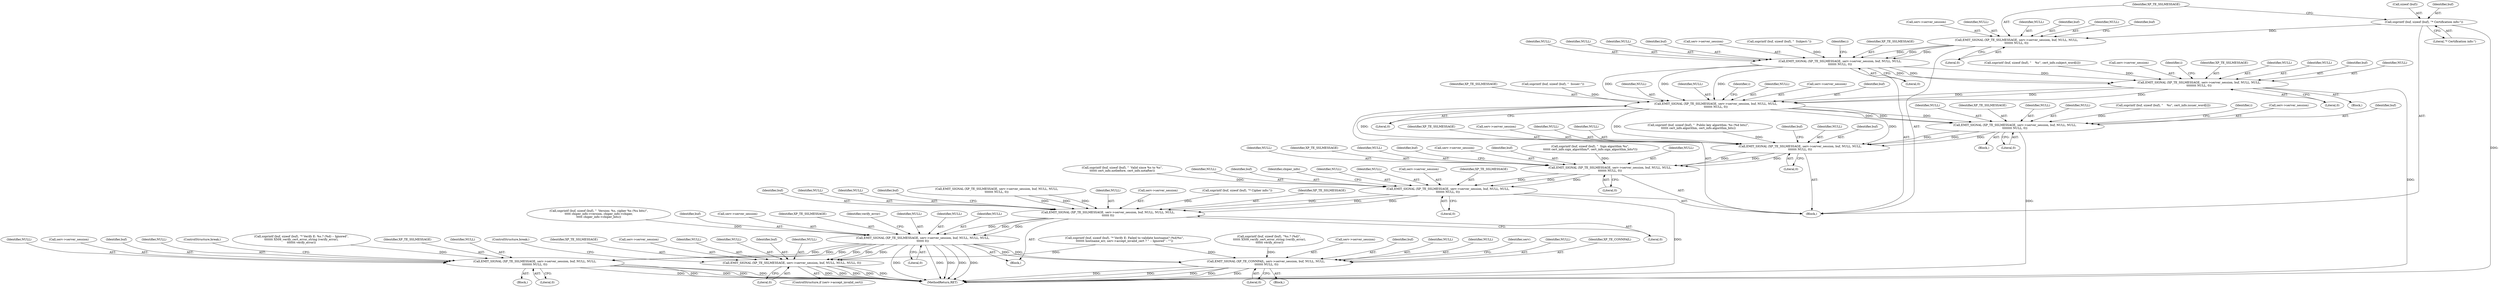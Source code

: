 digraph "0_hexchat_c9b63f7f9be01692b03fa15275135a4910a7e02d@API" {
"1000206" [label="(Call,snprintf (buf, sizeof (buf), \"* Certification info:\"))"];
"1000211" [label="(Call,EMIT_SIGNAL (XP_TE_SSLMESSAGE, serv->server_session, buf, NULL, NULL,\n\t\t\t\t\t\t\t NULL, 0))"];
"1000226" [label="(Call,EMIT_SIGNAL (XP_TE_SSLMESSAGE, serv->server_session, buf, NULL, NULL,\n\t\t\t\t\t\t\t NULL, 0))"];
"1000258" [label="(Call,EMIT_SIGNAL (XP_TE_SSLMESSAGE, serv->server_session, buf, NULL, NULL,\n\t\t\t\t\t\t\t\t NULL, 0))"];
"1000273" [label="(Call,EMIT_SIGNAL (XP_TE_SSLMESSAGE, serv->server_session, buf, NULL, NULL,\n\t\t\t\t\t\t\t NULL, 0))"];
"1000305" [label="(Call,EMIT_SIGNAL (XP_TE_SSLMESSAGE, serv->server_session, buf, NULL, NULL,\n\t\t\t\t\t\t\t\t NULL, 0))"];
"1000326" [label="(Call,EMIT_SIGNAL (XP_TE_SSLMESSAGE, serv->server_session, buf, NULL, NULL,\n\t\t\t\t\t\t\t NULL, 0))"];
"1000344" [label="(Call,EMIT_SIGNAL (XP_TE_SSLMESSAGE, serv->server_session, buf, NULL, NULL,\n\t\t\t\t\t\t\t NULL, 0))"];
"1000365" [label="(Call,EMIT_SIGNAL (XP_TE_SSLMESSAGE, serv->server_session, buf, NULL, NULL,\n\t\t\t\t\t\t\t NULL, 0))"];
"1000403" [label="(Call,EMIT_SIGNAL (XP_TE_SSLMESSAGE, serv->server_session, buf, NULL, NULL, NULL,\n\t\t\t\t\t\t 0))"];
"1000427" [label="(Call,EMIT_SIGNAL (XP_TE_SSLMESSAGE, serv->server_session, buf, NULL, NULL, NULL,\n\t\t\t\t\t\t 0))"];
"1000483" [label="(Call,EMIT_SIGNAL (XP_TE_SSLMESSAGE, serv->server_session, buf, NULL, NULL, NULL, 0))"];
"1000514" [label="(Call,EMIT_SIGNAL (XP_TE_SSLMESSAGE, serv->server_session, buf, NULL, NULL,\n\t\t\t\t\t\t\t\t NULL, 0))"];
"1000535" [label="(Call,EMIT_SIGNAL (XP_TE_CONNFAIL, serv->server_session, buf, NULL, NULL,\n \t\t\t\t\t\t\t NULL, 0))"];
"1000331" [label="(Identifier,buf)"];
"1000506" [label="(Call,snprintf (buf, sizeof (buf), \"* Verify E: %s.? (%d) -- Ignored\",\n\t\t\t\t\t\t\t X509_verify_cert_error_string (verify_error),\n\t\t\t\t\t\t\t verify_error))"];
"1000374" [label="(Literal,0)"];
"1000354" [label="(Call,snprintf (buf, sizeof (buf), \"  Valid since %s to %s\",\n\t\t\t\t\t\t cert_info.notbefore, cert_info.notafter))"];
"1000488" [label="(Identifier,buf)"];
"1000371" [label="(Identifier,NULL)"];
"1000490" [label="(Identifier,NULL)"];
"1000370" [label="(Identifier,buf)"];
"1000232" [label="(Identifier,NULL)"];
"1000222" [label="(Identifier,buf)"];
"1000267" [label="(Literal,0)"];
"1000542" [label="(Identifier,NULL)"];
"1000206" [label="(Call,snprintf (buf, sizeof (buf), \"* Certification info:\"))"];
"1000393" [label="(Identifier,chiper_info)"];
"1000373" [label="(Identifier,NULL)"];
"1000274" [label="(Identifier,XP_TE_SSLMESSAGE)"];
"1000428" [label="(Identifier,XP_TE_SSLMESSAGE)"];
"1000258" [label="(Call,EMIT_SIGNAL (XP_TE_SSLMESSAGE, serv->server_session, buf, NULL, NULL,\n\t\t\t\t\t\t\t\t NULL, 0))"];
"1000315" [label="(Call,snprintf (buf, sizeof (buf), \"  Public key algorithm: %s (%d bits)\",\n\t\t\t\t\t\t cert_info.algorithm, cert_info.algorithm_bits))"];
"1000346" [label="(Call,serv->server_session)"];
"1000483" [label="(Call,EMIT_SIGNAL (XP_TE_SSLMESSAGE, serv->server_session, buf, NULL, NULL, NULL, 0))"];
"1000495" [label="(ControlStructure,break;)"];
"1000353" [label="(Literal,0)"];
"1000306" [label="(Identifier,XP_TE_SSLMESSAGE)"];
"1000266" [label="(Identifier,NULL)"];
"1000536" [label="(Identifier,XP_TE_CONNFAIL)"];
"1000515" [label="(Identifier,XP_TE_SSLMESSAGE)"];
"1000349" [label="(Identifier,buf)"];
"1000192" [label="(Block,)"];
"1000234" [label="(Identifier,NULL)"];
"1000312" [label="(Identifier,NULL)"];
"1000445" [label="(Block,)"];
"1000263" [label="(Identifier,buf)"];
"1000305" [label="(Call,EMIT_SIGNAL (XP_TE_SSLMESSAGE, serv->server_session, buf, NULL, NULL,\n\t\t\t\t\t\t\t\t NULL, 0))"];
"1000231" [label="(Identifier,buf)"];
"1000484" [label="(Identifier,XP_TE_SSLMESSAGE)"];
"1000282" [label="(Literal,0)"];
"1000285" [label="(Identifier,i)"];
"1000408" [label="(Identifier,buf)"];
"1000520" [label="(Identifier,NULL)"];
"1000607" [label="(MethodReturn,RET)"];
"1000516" [label="(Call,serv->server_session)"];
"1000335" [label="(Literal,0)"];
"1000412" [label="(Literal,0)"];
"1000213" [label="(Call,serv->server_session)"];
"1000409" [label="(Identifier,NULL)"];
"1000337" [label="(Identifier,buf)"];
"1000519" [label="(Identifier,buf)"];
"1000438" [label="(Identifier,verify_error)"];
"1000411" [label="(Identifier,NULL)"];
"1000485" [label="(Call,serv->server_session)"];
"1000344" [label="(Call,EMIT_SIGNAL (XP_TE_SSLMESSAGE, serv->server_session, buf, NULL, NULL,\n\t\t\t\t\t\t\t NULL, 0))"];
"1000265" [label="(Identifier,NULL)"];
"1000311" [label="(Identifier,NULL)"];
"1000435" [label="(Identifier,NULL)"];
"1000372" [label="(Identifier,NULL)"];
"1000295" [label="(Call,snprintf (buf, sizeof (buf), \"    %s\", cert_info.issuer_word[i]))"];
"1000336" [label="(Call,snprintf (buf, sizeof (buf), \"  Sign algorithm %s\",\n\t\t\t\t\t\t cert_info.sign_algorithm/*, cert_info.sign_algorithm_bits*/))"];
"1000489" [label="(Identifier,NULL)"];
"1000219" [label="(Identifier,NULL)"];
"1000434" [label="(Identifier,NULL)"];
"1000248" [label="(Call,snprintf (buf, sizeof (buf), \"    %s\", cert_info.subject_word[i]))"];
"1000275" [label="(Call,serv->server_session)"];
"1000260" [label="(Call,serv->server_session)"];
"1000436" [label="(Literal,0)"];
"1000226" [label="(Call,EMIT_SIGNAL (XP_TE_SSLMESSAGE, serv->server_session, buf, NULL, NULL,\n\t\t\t\t\t\t\t NULL, 0))"];
"1000293" [label="(Identifier,i)"];
"1000414" [label="(Identifier,buf)"];
"1000307" [label="(Call,serv->server_session)"];
"1000278" [label="(Identifier,buf)"];
"1000367" [label="(Call,serv->server_session)"];
"1000212" [label="(Identifier,XP_TE_SSLMESSAGE)"];
"1000467" [label="(Call,snprintf (buf, sizeof (buf), \"* Verify E: Failed to validate hostname? (%d)%s\",\n\t\t\t\t\t\t\t hostname_err, serv->accept_invalid_cert ? \" -- Ignored\" : \"\"))"];
"1000433" [label="(Identifier,NULL)"];
"1000382" [label="(Call,EMIT_SIGNAL (XP_TE_SSLMESSAGE, serv->server_session, buf, NULL, NULL,\n\t\t\t\t\t\t\t NULL, 0))"];
"1000505" [label="(Block,)"];
"1000352" [label="(Identifier,NULL)"];
"1000350" [label="(Identifier,NULL)"];
"1000526" [label="(Call,snprintf (buf, sizeof (buf), \"%s.? (%d)\",\n \t\t\t\t\t\t X509_verify_cert_error_string (verify_error),\n \t\t\t\t\t\t verify_error))"];
"1000332" [label="(Identifier,NULL)"];
"1000410" [label="(Identifier,NULL)"];
"1000333" [label="(Identifier,NULL)"];
"1000208" [label="(Call,sizeof (buf))"];
"1000310" [label="(Identifier,buf)"];
"1000535" [label="(Call,EMIT_SIGNAL (XP_TE_CONNFAIL, serv->server_session, buf, NULL, NULL,\n \t\t\t\t\t\t\t NULL, 0))"];
"1000479" [label="(ControlStructure,if (serv->accept_invalid_cert))"];
"1000345" [label="(Identifier,XP_TE_SSLMESSAGE)"];
"1000492" [label="(Literal,0)"];
"1000218" [label="(Identifier,NULL)"];
"1000228" [label="(Call,serv->server_session)"];
"1000522" [label="(Identifier,NULL)"];
"1000233" [label="(Identifier,NULL)"];
"1000351" [label="(Identifier,NULL)"];
"1000207" [label="(Identifier,buf)"];
"1000235" [label="(Literal,0)"];
"1000405" [label="(Call,serv->server_session)"];
"1000221" [label="(Call,snprintf (buf, sizeof (buf), \"  Subject:\"))"];
"1000398" [label="(Call,snprintf (buf, sizeof (buf), \"* Cipher info:\"))"];
"1000327" [label="(Identifier,XP_TE_SSLMESSAGE)"];
"1000537" [label="(Call,serv->server_session)"];
"1000268" [label="(Call,snprintf (buf, sizeof (buf), \"  Issuer:\"))"];
"1000220" [label="(Literal,0)"];
"1000238" [label="(Identifier,i)"];
"1000246" [label="(Identifier,i)"];
"1000326" [label="(Call,EMIT_SIGNAL (XP_TE_SSLMESSAGE, serv->server_session, buf, NULL, NULL,\n\t\t\t\t\t\t\t NULL, 0))"];
"1000540" [label="(Identifier,buf)"];
"1000294" [label="(Block,)"];
"1000259" [label="(Identifier,XP_TE_SSLMESSAGE)"];
"1000328" [label="(Call,serv->server_session)"];
"1000210" [label="(Literal,\"* Certification info:\")"];
"1000273" [label="(Call,EMIT_SIGNAL (XP_TE_SSLMESSAGE, serv->server_session, buf, NULL, NULL,\n\t\t\t\t\t\t\t NULL, 0))"];
"1000279" [label="(Identifier,NULL)"];
"1000491" [label="(Identifier,NULL)"];
"1000264" [label="(Identifier,NULL)"];
"1000281" [label="(Identifier,NULL)"];
"1000227" [label="(Identifier,XP_TE_SSLMESSAGE)"];
"1000413" [label="(Call,snprintf (buf, sizeof (buf), \"  Version: %s, cipher %s (%u bits)\",\n\t\t\t\t\t chiper_info->version, chiper_info->chiper,\n\t\t\t\t\t chiper_info->chiper_bits))"];
"1000514" [label="(Call,EMIT_SIGNAL (XP_TE_SSLMESSAGE, serv->server_session, buf, NULL, NULL,\n\t\t\t\t\t\t\t\t NULL, 0))"];
"1000521" [label="(Identifier,NULL)"];
"1000541" [label="(Identifier,NULL)"];
"1000403" [label="(Call,EMIT_SIGNAL (XP_TE_SSLMESSAGE, serv->server_session, buf, NULL, NULL, NULL,\n\t\t\t\t\t\t 0))"];
"1000216" [label="(Identifier,buf)"];
"1000205" [label="(Block,)"];
"1000280" [label="(Identifier,NULL)"];
"1000524" [label="(ControlStructure,break;)"];
"1000543" [label="(Identifier,NULL)"];
"1000366" [label="(Identifier,XP_TE_SSLMESSAGE)"];
"1000546" [label="(Identifier,serv)"];
"1000427" [label="(Call,EMIT_SIGNAL (XP_TE_SSLMESSAGE, serv->server_session, buf, NULL, NULL, NULL,\n\t\t\t\t\t\t 0))"];
"1000211" [label="(Call,EMIT_SIGNAL (XP_TE_SSLMESSAGE, serv->server_session, buf, NULL, NULL,\n\t\t\t\t\t\t\t NULL, 0))"];
"1000365" [label="(Call,EMIT_SIGNAL (XP_TE_SSLMESSAGE, serv->server_session, buf, NULL, NULL,\n\t\t\t\t\t\t\t NULL, 0))"];
"1000334" [label="(Identifier,NULL)"];
"1000523" [label="(Literal,0)"];
"1000247" [label="(Block,)"];
"1000544" [label="(Literal,0)"];
"1000314" [label="(Literal,0)"];
"1000313" [label="(Identifier,NULL)"];
"1000355" [label="(Identifier,buf)"];
"1000217" [label="(Identifier,NULL)"];
"1000432" [label="(Identifier,buf)"];
"1000429" [label="(Call,serv->server_session)"];
"1000404" [label="(Identifier,XP_TE_SSLMESSAGE)"];
"1000206" -> "1000205"  [label="AST: "];
"1000206" -> "1000210"  [label="CFG: "];
"1000207" -> "1000206"  [label="AST: "];
"1000208" -> "1000206"  [label="AST: "];
"1000210" -> "1000206"  [label="AST: "];
"1000212" -> "1000206"  [label="CFG: "];
"1000206" -> "1000607"  [label="DDG: "];
"1000206" -> "1000211"  [label="DDG: "];
"1000211" -> "1000205"  [label="AST: "];
"1000211" -> "1000220"  [label="CFG: "];
"1000212" -> "1000211"  [label="AST: "];
"1000213" -> "1000211"  [label="AST: "];
"1000216" -> "1000211"  [label="AST: "];
"1000217" -> "1000211"  [label="AST: "];
"1000218" -> "1000211"  [label="AST: "];
"1000219" -> "1000211"  [label="AST: "];
"1000220" -> "1000211"  [label="AST: "];
"1000222" -> "1000211"  [label="CFG: "];
"1000211" -> "1000226"  [label="DDG: "];
"1000211" -> "1000226"  [label="DDG: "];
"1000211" -> "1000226"  [label="DDG: "];
"1000226" -> "1000205"  [label="AST: "];
"1000226" -> "1000235"  [label="CFG: "];
"1000227" -> "1000226"  [label="AST: "];
"1000228" -> "1000226"  [label="AST: "];
"1000231" -> "1000226"  [label="AST: "];
"1000232" -> "1000226"  [label="AST: "];
"1000233" -> "1000226"  [label="AST: "];
"1000234" -> "1000226"  [label="AST: "];
"1000235" -> "1000226"  [label="AST: "];
"1000238" -> "1000226"  [label="CFG: "];
"1000221" -> "1000226"  [label="DDG: "];
"1000226" -> "1000258"  [label="DDG: "];
"1000226" -> "1000258"  [label="DDG: "];
"1000226" -> "1000258"  [label="DDG: "];
"1000226" -> "1000273"  [label="DDG: "];
"1000226" -> "1000273"  [label="DDG: "];
"1000226" -> "1000273"  [label="DDG: "];
"1000258" -> "1000247"  [label="AST: "];
"1000258" -> "1000267"  [label="CFG: "];
"1000259" -> "1000258"  [label="AST: "];
"1000260" -> "1000258"  [label="AST: "];
"1000263" -> "1000258"  [label="AST: "];
"1000264" -> "1000258"  [label="AST: "];
"1000265" -> "1000258"  [label="AST: "];
"1000266" -> "1000258"  [label="AST: "];
"1000267" -> "1000258"  [label="AST: "];
"1000246" -> "1000258"  [label="CFG: "];
"1000258" -> "1000607"  [label="DDG: "];
"1000248" -> "1000258"  [label="DDG: "];
"1000258" -> "1000273"  [label="DDG: "];
"1000258" -> "1000273"  [label="DDG: "];
"1000258" -> "1000273"  [label="DDG: "];
"1000273" -> "1000205"  [label="AST: "];
"1000273" -> "1000282"  [label="CFG: "];
"1000274" -> "1000273"  [label="AST: "];
"1000275" -> "1000273"  [label="AST: "];
"1000278" -> "1000273"  [label="AST: "];
"1000279" -> "1000273"  [label="AST: "];
"1000280" -> "1000273"  [label="AST: "];
"1000281" -> "1000273"  [label="AST: "];
"1000282" -> "1000273"  [label="AST: "];
"1000285" -> "1000273"  [label="CFG: "];
"1000268" -> "1000273"  [label="DDG: "];
"1000273" -> "1000305"  [label="DDG: "];
"1000273" -> "1000305"  [label="DDG: "];
"1000273" -> "1000305"  [label="DDG: "];
"1000273" -> "1000326"  [label="DDG: "];
"1000273" -> "1000326"  [label="DDG: "];
"1000273" -> "1000326"  [label="DDG: "];
"1000305" -> "1000294"  [label="AST: "];
"1000305" -> "1000314"  [label="CFG: "];
"1000306" -> "1000305"  [label="AST: "];
"1000307" -> "1000305"  [label="AST: "];
"1000310" -> "1000305"  [label="AST: "];
"1000311" -> "1000305"  [label="AST: "];
"1000312" -> "1000305"  [label="AST: "];
"1000313" -> "1000305"  [label="AST: "];
"1000314" -> "1000305"  [label="AST: "];
"1000293" -> "1000305"  [label="CFG: "];
"1000305" -> "1000607"  [label="DDG: "];
"1000295" -> "1000305"  [label="DDG: "];
"1000305" -> "1000326"  [label="DDG: "];
"1000305" -> "1000326"  [label="DDG: "];
"1000305" -> "1000326"  [label="DDG: "];
"1000326" -> "1000205"  [label="AST: "];
"1000326" -> "1000335"  [label="CFG: "];
"1000327" -> "1000326"  [label="AST: "];
"1000328" -> "1000326"  [label="AST: "];
"1000331" -> "1000326"  [label="AST: "];
"1000332" -> "1000326"  [label="AST: "];
"1000333" -> "1000326"  [label="AST: "];
"1000334" -> "1000326"  [label="AST: "];
"1000335" -> "1000326"  [label="AST: "];
"1000337" -> "1000326"  [label="CFG: "];
"1000315" -> "1000326"  [label="DDG: "];
"1000326" -> "1000344"  [label="DDG: "];
"1000326" -> "1000344"  [label="DDG: "];
"1000326" -> "1000344"  [label="DDG: "];
"1000344" -> "1000205"  [label="AST: "];
"1000344" -> "1000353"  [label="CFG: "];
"1000345" -> "1000344"  [label="AST: "];
"1000346" -> "1000344"  [label="AST: "];
"1000349" -> "1000344"  [label="AST: "];
"1000350" -> "1000344"  [label="AST: "];
"1000351" -> "1000344"  [label="AST: "];
"1000352" -> "1000344"  [label="AST: "];
"1000353" -> "1000344"  [label="AST: "];
"1000355" -> "1000344"  [label="CFG: "];
"1000336" -> "1000344"  [label="DDG: "];
"1000344" -> "1000365"  [label="DDG: "];
"1000344" -> "1000365"  [label="DDG: "];
"1000344" -> "1000365"  [label="DDG: "];
"1000365" -> "1000205"  [label="AST: "];
"1000365" -> "1000374"  [label="CFG: "];
"1000366" -> "1000365"  [label="AST: "];
"1000367" -> "1000365"  [label="AST: "];
"1000370" -> "1000365"  [label="AST: "];
"1000371" -> "1000365"  [label="AST: "];
"1000372" -> "1000365"  [label="AST: "];
"1000373" -> "1000365"  [label="AST: "];
"1000374" -> "1000365"  [label="AST: "];
"1000393" -> "1000365"  [label="CFG: "];
"1000365" -> "1000607"  [label="DDG: "];
"1000354" -> "1000365"  [label="DDG: "];
"1000365" -> "1000403"  [label="DDG: "];
"1000365" -> "1000403"  [label="DDG: "];
"1000365" -> "1000403"  [label="DDG: "];
"1000403" -> "1000192"  [label="AST: "];
"1000403" -> "1000412"  [label="CFG: "];
"1000404" -> "1000403"  [label="AST: "];
"1000405" -> "1000403"  [label="AST: "];
"1000408" -> "1000403"  [label="AST: "];
"1000409" -> "1000403"  [label="AST: "];
"1000410" -> "1000403"  [label="AST: "];
"1000411" -> "1000403"  [label="AST: "];
"1000412" -> "1000403"  [label="AST: "];
"1000414" -> "1000403"  [label="CFG: "];
"1000382" -> "1000403"  [label="DDG: "];
"1000382" -> "1000403"  [label="DDG: "];
"1000382" -> "1000403"  [label="DDG: "];
"1000398" -> "1000403"  [label="DDG: "];
"1000403" -> "1000427"  [label="DDG: "];
"1000403" -> "1000427"  [label="DDG: "];
"1000403" -> "1000427"  [label="DDG: "];
"1000427" -> "1000192"  [label="AST: "];
"1000427" -> "1000436"  [label="CFG: "];
"1000428" -> "1000427"  [label="AST: "];
"1000429" -> "1000427"  [label="AST: "];
"1000432" -> "1000427"  [label="AST: "];
"1000433" -> "1000427"  [label="AST: "];
"1000434" -> "1000427"  [label="AST: "];
"1000435" -> "1000427"  [label="AST: "];
"1000436" -> "1000427"  [label="AST: "];
"1000438" -> "1000427"  [label="CFG: "];
"1000427" -> "1000607"  [label="DDG: "];
"1000427" -> "1000607"  [label="DDG: "];
"1000427" -> "1000607"  [label="DDG: "];
"1000427" -> "1000607"  [label="DDG: "];
"1000427" -> "1000607"  [label="DDG: "];
"1000413" -> "1000427"  [label="DDG: "];
"1000427" -> "1000483"  [label="DDG: "];
"1000427" -> "1000483"  [label="DDG: "];
"1000427" -> "1000483"  [label="DDG: "];
"1000427" -> "1000514"  [label="DDG: "];
"1000427" -> "1000514"  [label="DDG: "];
"1000427" -> "1000514"  [label="DDG: "];
"1000427" -> "1000535"  [label="DDG: "];
"1000427" -> "1000535"  [label="DDG: "];
"1000483" -> "1000479"  [label="AST: "];
"1000483" -> "1000492"  [label="CFG: "];
"1000484" -> "1000483"  [label="AST: "];
"1000485" -> "1000483"  [label="AST: "];
"1000488" -> "1000483"  [label="AST: "];
"1000489" -> "1000483"  [label="AST: "];
"1000490" -> "1000483"  [label="AST: "];
"1000491" -> "1000483"  [label="AST: "];
"1000492" -> "1000483"  [label="AST: "];
"1000495" -> "1000483"  [label="CFG: "];
"1000483" -> "1000607"  [label="DDG: "];
"1000483" -> "1000607"  [label="DDG: "];
"1000483" -> "1000607"  [label="DDG: "];
"1000483" -> "1000607"  [label="DDG: "];
"1000483" -> "1000607"  [label="DDG: "];
"1000467" -> "1000483"  [label="DDG: "];
"1000514" -> "1000505"  [label="AST: "];
"1000514" -> "1000523"  [label="CFG: "];
"1000515" -> "1000514"  [label="AST: "];
"1000516" -> "1000514"  [label="AST: "];
"1000519" -> "1000514"  [label="AST: "];
"1000520" -> "1000514"  [label="AST: "];
"1000521" -> "1000514"  [label="AST: "];
"1000522" -> "1000514"  [label="AST: "];
"1000523" -> "1000514"  [label="AST: "];
"1000524" -> "1000514"  [label="CFG: "];
"1000514" -> "1000607"  [label="DDG: "];
"1000514" -> "1000607"  [label="DDG: "];
"1000514" -> "1000607"  [label="DDG: "];
"1000514" -> "1000607"  [label="DDG: "];
"1000514" -> "1000607"  [label="DDG: "];
"1000506" -> "1000514"  [label="DDG: "];
"1000535" -> "1000445"  [label="AST: "];
"1000535" -> "1000544"  [label="CFG: "];
"1000536" -> "1000535"  [label="AST: "];
"1000537" -> "1000535"  [label="AST: "];
"1000540" -> "1000535"  [label="AST: "];
"1000541" -> "1000535"  [label="AST: "];
"1000542" -> "1000535"  [label="AST: "];
"1000543" -> "1000535"  [label="AST: "];
"1000544" -> "1000535"  [label="AST: "];
"1000546" -> "1000535"  [label="CFG: "];
"1000535" -> "1000607"  [label="DDG: "];
"1000535" -> "1000607"  [label="DDG: "];
"1000535" -> "1000607"  [label="DDG: "];
"1000535" -> "1000607"  [label="DDG: "];
"1000535" -> "1000607"  [label="DDG: "];
"1000467" -> "1000535"  [label="DDG: "];
"1000526" -> "1000535"  [label="DDG: "];
}
